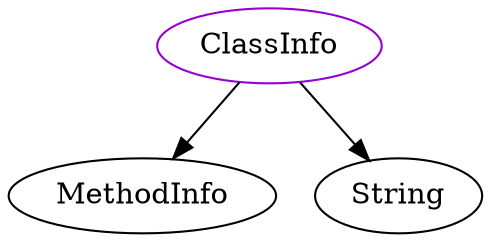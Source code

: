 digraph classinfo{
ClassInfo -> MethodInfo;
ClassInfo -> String;
ClassInfo	[shape=oval, color=darkviolet, label="ClassInfo"];
}
